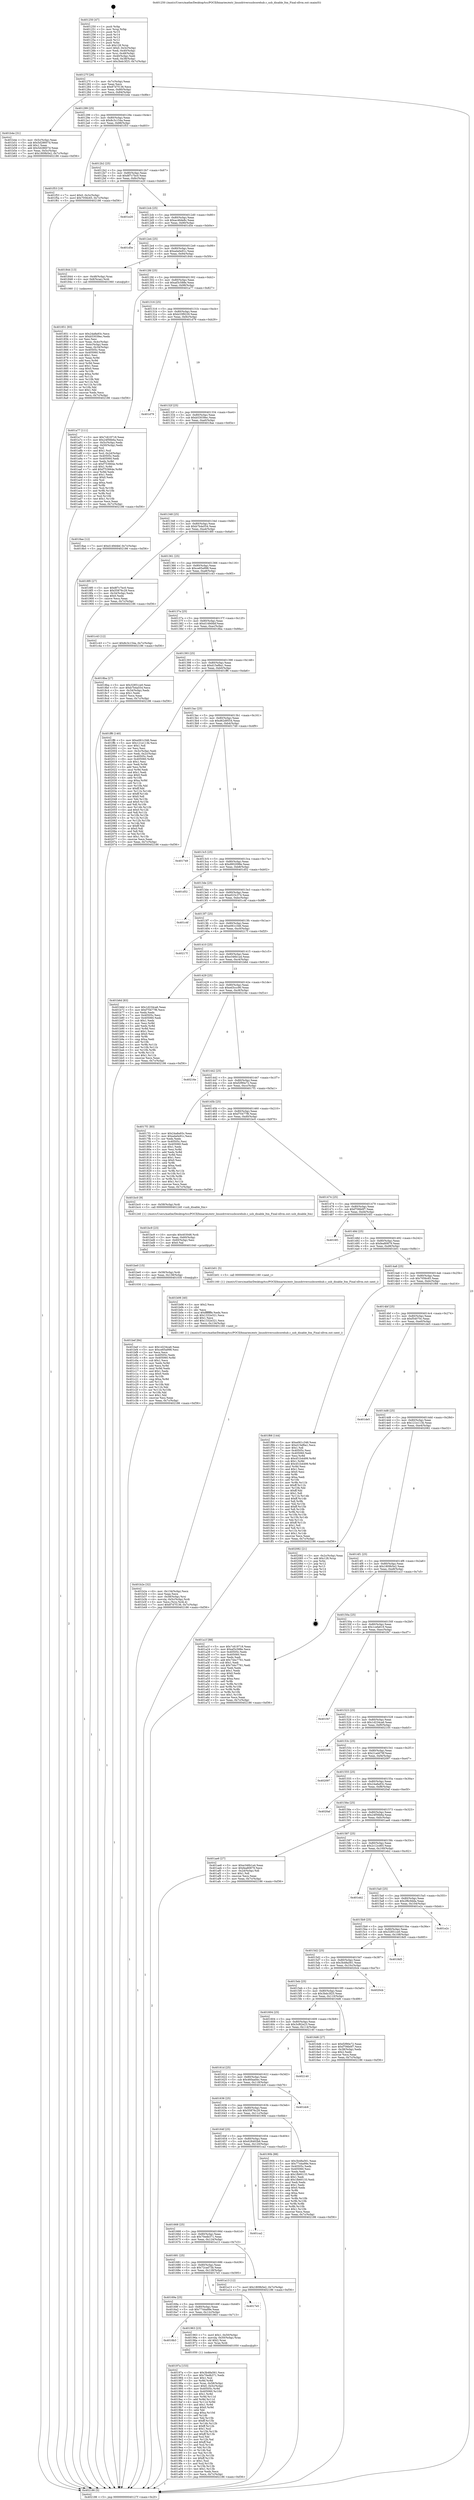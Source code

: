 digraph "0x401250" {
  label = "0x401250 (/mnt/c/Users/mathe/Desktop/tcc/POCII/binaries/extr_linuxdriversusbcorehub.c_usb_disable_ltm_Final-ollvm.out::main(0))"
  labelloc = "t"
  node[shape=record]

  Entry [label="",width=0.3,height=0.3,shape=circle,fillcolor=black,style=filled]
  "0x40127f" [label="{
     0x40127f [26]\l
     | [instrs]\l
     &nbsp;&nbsp;0x40127f \<+3\>: mov -0x7c(%rbp),%eax\l
     &nbsp;&nbsp;0x401282 \<+2\>: mov %eax,%ecx\l
     &nbsp;&nbsp;0x401284 \<+6\>: sub $0x87d7f136,%ecx\l
     &nbsp;&nbsp;0x40128a \<+3\>: mov %eax,-0x80(%rbp)\l
     &nbsp;&nbsp;0x40128d \<+6\>: mov %ecx,-0x84(%rbp)\l
     &nbsp;&nbsp;0x401293 \<+6\>: je 0000000000401b4e \<main+0x8fe\>\l
  }"]
  "0x401b4e" [label="{
     0x401b4e [31]\l
     | [instrs]\l
     &nbsp;&nbsp;0x401b4e \<+3\>: mov -0x5c(%rbp),%eax\l
     &nbsp;&nbsp;0x401b51 \<+5\>: sub $0x5d28607d,%eax\l
     &nbsp;&nbsp;0x401b56 \<+3\>: add $0x1,%eax\l
     &nbsp;&nbsp;0x401b59 \<+5\>: add $0x5d28607d,%eax\l
     &nbsp;&nbsp;0x401b5e \<+3\>: mov %eax,-0x5c(%rbp)\l
     &nbsp;&nbsp;0x401b61 \<+7\>: movl $0x1809b5e2,-0x7c(%rbp)\l
     &nbsp;&nbsp;0x401b68 \<+5\>: jmp 0000000000402186 \<main+0xf36\>\l
  }"]
  "0x401299" [label="{
     0x401299 [25]\l
     | [instrs]\l
     &nbsp;&nbsp;0x401299 \<+5\>: jmp 000000000040129e \<main+0x4e\>\l
     &nbsp;&nbsp;0x40129e \<+3\>: mov -0x80(%rbp),%eax\l
     &nbsp;&nbsp;0x4012a1 \<+5\>: sub $0x8c3c154a,%eax\l
     &nbsp;&nbsp;0x4012a6 \<+6\>: mov %eax,-0x88(%rbp)\l
     &nbsp;&nbsp;0x4012ac \<+6\>: je 0000000000401f53 \<main+0xd03\>\l
  }"]
  Exit [label="",width=0.3,height=0.3,shape=circle,fillcolor=black,style=filled,peripheries=2]
  "0x401f53" [label="{
     0x401f53 [19]\l
     | [instrs]\l
     &nbsp;&nbsp;0x401f53 \<+7\>: movl $0x0,-0x3c(%rbp)\l
     &nbsp;&nbsp;0x401f5a \<+7\>: movl $0x7056c65,-0x7c(%rbp)\l
     &nbsp;&nbsp;0x401f61 \<+5\>: jmp 0000000000402186 \<main+0xf36\>\l
  }"]
  "0x4012b2" [label="{
     0x4012b2 [25]\l
     | [instrs]\l
     &nbsp;&nbsp;0x4012b2 \<+5\>: jmp 00000000004012b7 \<main+0x67\>\l
     &nbsp;&nbsp;0x4012b7 \<+3\>: mov -0x80(%rbp),%eax\l
     &nbsp;&nbsp;0x4012ba \<+5\>: sub $0x8f7c7bc0,%eax\l
     &nbsp;&nbsp;0x4012bf \<+6\>: mov %eax,-0x8c(%rbp)\l
     &nbsp;&nbsp;0x4012c5 \<+6\>: je 0000000000401e20 \<main+0xbd0\>\l
  }"]
  "0x401bef" [label="{
     0x401bef [84]\l
     | [instrs]\l
     &nbsp;&nbsp;0x401bef \<+5\>: mov $0x1d234ca6,%eax\l
     &nbsp;&nbsp;0x401bf4 \<+5\>: mov $0xce65a998,%esi\l
     &nbsp;&nbsp;0x401bf9 \<+2\>: xor %ecx,%ecx\l
     &nbsp;&nbsp;0x401bfb \<+7\>: mov 0x40505c,%edx\l
     &nbsp;&nbsp;0x401c02 \<+8\>: mov 0x405060,%r8d\l
     &nbsp;&nbsp;0x401c0a \<+3\>: sub $0x1,%ecx\l
     &nbsp;&nbsp;0x401c0d \<+3\>: mov %edx,%r9d\l
     &nbsp;&nbsp;0x401c10 \<+3\>: add %ecx,%r9d\l
     &nbsp;&nbsp;0x401c13 \<+4\>: imul %r9d,%edx\l
     &nbsp;&nbsp;0x401c17 \<+3\>: and $0x1,%edx\l
     &nbsp;&nbsp;0x401c1a \<+3\>: cmp $0x0,%edx\l
     &nbsp;&nbsp;0x401c1d \<+4\>: sete %r10b\l
     &nbsp;&nbsp;0x401c21 \<+4\>: cmp $0xa,%r8d\l
     &nbsp;&nbsp;0x401c25 \<+4\>: setl %r11b\l
     &nbsp;&nbsp;0x401c29 \<+3\>: mov %r10b,%bl\l
     &nbsp;&nbsp;0x401c2c \<+3\>: and %r11b,%bl\l
     &nbsp;&nbsp;0x401c2f \<+3\>: xor %r11b,%r10b\l
     &nbsp;&nbsp;0x401c32 \<+3\>: or %r10b,%bl\l
     &nbsp;&nbsp;0x401c35 \<+3\>: test $0x1,%bl\l
     &nbsp;&nbsp;0x401c38 \<+3\>: cmovne %esi,%eax\l
     &nbsp;&nbsp;0x401c3b \<+3\>: mov %eax,-0x7c(%rbp)\l
     &nbsp;&nbsp;0x401c3e \<+5\>: jmp 0000000000402186 \<main+0xf36\>\l
  }"]
  "0x401e20" [label="{
     0x401e20\l
  }", style=dashed]
  "0x4012cb" [label="{
     0x4012cb [25]\l
     | [instrs]\l
     &nbsp;&nbsp;0x4012cb \<+5\>: jmp 00000000004012d0 \<main+0x80\>\l
     &nbsp;&nbsp;0x4012d0 \<+3\>: mov -0x80(%rbp),%eax\l
     &nbsp;&nbsp;0x4012d3 \<+5\>: sub $0xac46de8c,%eax\l
     &nbsp;&nbsp;0x4012d8 \<+6\>: mov %eax,-0x90(%rbp)\l
     &nbsp;&nbsp;0x4012de \<+6\>: je 0000000000401d5e \<main+0xb0e\>\l
  }"]
  "0x401be0" [label="{
     0x401be0 [15]\l
     | [instrs]\l
     &nbsp;&nbsp;0x401be0 \<+4\>: mov -0x58(%rbp),%rdi\l
     &nbsp;&nbsp;0x401be4 \<+6\>: mov %eax,-0x138(%rbp)\l
     &nbsp;&nbsp;0x401bea \<+5\>: call 0000000000401030 \<free@plt\>\l
     | [calls]\l
     &nbsp;&nbsp;0x401030 \{1\} (unknown)\l
  }"]
  "0x401d5e" [label="{
     0x401d5e\l
  }", style=dashed]
  "0x4012e4" [label="{
     0x4012e4 [25]\l
     | [instrs]\l
     &nbsp;&nbsp;0x4012e4 \<+5\>: jmp 00000000004012e9 \<main+0x99\>\l
     &nbsp;&nbsp;0x4012e9 \<+3\>: mov -0x80(%rbp),%eax\l
     &nbsp;&nbsp;0x4012ec \<+5\>: sub $0xada0e91c,%eax\l
     &nbsp;&nbsp;0x4012f1 \<+6\>: mov %eax,-0x94(%rbp)\l
     &nbsp;&nbsp;0x4012f7 \<+6\>: je 0000000000401844 \<main+0x5f4\>\l
  }"]
  "0x401bc9" [label="{
     0x401bc9 [23]\l
     | [instrs]\l
     &nbsp;&nbsp;0x401bc9 \<+10\>: movabs $0x4030d6,%rdi\l
     &nbsp;&nbsp;0x401bd3 \<+3\>: mov %eax,-0x60(%rbp)\l
     &nbsp;&nbsp;0x401bd6 \<+3\>: mov -0x60(%rbp),%esi\l
     &nbsp;&nbsp;0x401bd9 \<+2\>: mov $0x0,%al\l
     &nbsp;&nbsp;0x401bdb \<+5\>: call 0000000000401040 \<printf@plt\>\l
     | [calls]\l
     &nbsp;&nbsp;0x401040 \{1\} (unknown)\l
  }"]
  "0x401844" [label="{
     0x401844 [13]\l
     | [instrs]\l
     &nbsp;&nbsp;0x401844 \<+4\>: mov -0x48(%rbp),%rax\l
     &nbsp;&nbsp;0x401848 \<+4\>: mov 0x8(%rax),%rdi\l
     &nbsp;&nbsp;0x40184c \<+5\>: call 0000000000401060 \<atoi@plt\>\l
     | [calls]\l
     &nbsp;&nbsp;0x401060 \{1\} (unknown)\l
  }"]
  "0x4012fd" [label="{
     0x4012fd [25]\l
     | [instrs]\l
     &nbsp;&nbsp;0x4012fd \<+5\>: jmp 0000000000401302 \<main+0xb2\>\l
     &nbsp;&nbsp;0x401302 \<+3\>: mov -0x80(%rbp),%eax\l
     &nbsp;&nbsp;0x401305 \<+5\>: sub $0xaf3c588e,%eax\l
     &nbsp;&nbsp;0x40130a \<+6\>: mov %eax,-0x98(%rbp)\l
     &nbsp;&nbsp;0x401310 \<+6\>: je 0000000000401a77 \<main+0x827\>\l
  }"]
  "0x401b2e" [label="{
     0x401b2e [32]\l
     | [instrs]\l
     &nbsp;&nbsp;0x401b2e \<+6\>: mov -0x134(%rbp),%ecx\l
     &nbsp;&nbsp;0x401b34 \<+3\>: imul %eax,%ecx\l
     &nbsp;&nbsp;0x401b37 \<+4\>: mov -0x58(%rbp),%rsi\l
     &nbsp;&nbsp;0x401b3b \<+4\>: movslq -0x5c(%rbp),%rdi\l
     &nbsp;&nbsp;0x401b3f \<+3\>: mov %ecx,(%rsi,%rdi,4)\l
     &nbsp;&nbsp;0x401b42 \<+7\>: movl $0x87d7f136,-0x7c(%rbp)\l
     &nbsp;&nbsp;0x401b49 \<+5\>: jmp 0000000000402186 \<main+0xf36\>\l
  }"]
  "0x401a77" [label="{
     0x401a77 [111]\l
     | [instrs]\l
     &nbsp;&nbsp;0x401a77 \<+5\>: mov $0x7c619718,%eax\l
     &nbsp;&nbsp;0x401a7c \<+5\>: mov $0x24f56b6a,%ecx\l
     &nbsp;&nbsp;0x401a81 \<+3\>: mov -0x5c(%rbp),%edx\l
     &nbsp;&nbsp;0x401a84 \<+3\>: cmp -0x50(%rbp),%edx\l
     &nbsp;&nbsp;0x401a87 \<+4\>: setl %sil\l
     &nbsp;&nbsp;0x401a8b \<+4\>: and $0x1,%sil\l
     &nbsp;&nbsp;0x401a8f \<+4\>: mov %sil,-0x2d(%rbp)\l
     &nbsp;&nbsp;0x401a93 \<+7\>: mov 0x40505c,%edx\l
     &nbsp;&nbsp;0x401a9a \<+7\>: mov 0x405060,%edi\l
     &nbsp;&nbsp;0x401aa1 \<+3\>: mov %edx,%r8d\l
     &nbsp;&nbsp;0x401aa4 \<+7\>: sub $0xf753664e,%r8d\l
     &nbsp;&nbsp;0x401aab \<+4\>: sub $0x1,%r8d\l
     &nbsp;&nbsp;0x401aaf \<+7\>: add $0xf753664e,%r8d\l
     &nbsp;&nbsp;0x401ab6 \<+4\>: imul %r8d,%edx\l
     &nbsp;&nbsp;0x401aba \<+3\>: and $0x1,%edx\l
     &nbsp;&nbsp;0x401abd \<+3\>: cmp $0x0,%edx\l
     &nbsp;&nbsp;0x401ac0 \<+4\>: sete %sil\l
     &nbsp;&nbsp;0x401ac4 \<+3\>: cmp $0xa,%edi\l
     &nbsp;&nbsp;0x401ac7 \<+4\>: setl %r9b\l
     &nbsp;&nbsp;0x401acb \<+3\>: mov %sil,%r10b\l
     &nbsp;&nbsp;0x401ace \<+3\>: and %r9b,%r10b\l
     &nbsp;&nbsp;0x401ad1 \<+3\>: xor %r9b,%sil\l
     &nbsp;&nbsp;0x401ad4 \<+3\>: or %sil,%r10b\l
     &nbsp;&nbsp;0x401ad7 \<+4\>: test $0x1,%r10b\l
     &nbsp;&nbsp;0x401adb \<+3\>: cmovne %ecx,%eax\l
     &nbsp;&nbsp;0x401ade \<+3\>: mov %eax,-0x7c(%rbp)\l
     &nbsp;&nbsp;0x401ae1 \<+5\>: jmp 0000000000402186 \<main+0xf36\>\l
  }"]
  "0x401316" [label="{
     0x401316 [25]\l
     | [instrs]\l
     &nbsp;&nbsp;0x401316 \<+5\>: jmp 000000000040131b \<main+0xcb\>\l
     &nbsp;&nbsp;0x40131b \<+3\>: mov -0x80(%rbp),%eax\l
     &nbsp;&nbsp;0x40131e \<+5\>: sub $0xb33f9229,%eax\l
     &nbsp;&nbsp;0x401323 \<+6\>: mov %eax,-0x9c(%rbp)\l
     &nbsp;&nbsp;0x401329 \<+6\>: je 0000000000401d79 \<main+0xb29\>\l
  }"]
  "0x401b06" [label="{
     0x401b06 [40]\l
     | [instrs]\l
     &nbsp;&nbsp;0x401b06 \<+5\>: mov $0x2,%ecx\l
     &nbsp;&nbsp;0x401b0b \<+1\>: cltd\l
     &nbsp;&nbsp;0x401b0c \<+2\>: idiv %ecx\l
     &nbsp;&nbsp;0x401b0e \<+6\>: imul $0xfffffffe,%edx,%ecx\l
     &nbsp;&nbsp;0x401b14 \<+6\>: sub $0x1332e321,%ecx\l
     &nbsp;&nbsp;0x401b1a \<+3\>: add $0x1,%ecx\l
     &nbsp;&nbsp;0x401b1d \<+6\>: add $0x1332e321,%ecx\l
     &nbsp;&nbsp;0x401b23 \<+6\>: mov %ecx,-0x134(%rbp)\l
     &nbsp;&nbsp;0x401b29 \<+5\>: call 0000000000401160 \<next_i\>\l
     | [calls]\l
     &nbsp;&nbsp;0x401160 \{1\} (/mnt/c/Users/mathe/Desktop/tcc/POCII/binaries/extr_linuxdriversusbcorehub.c_usb_disable_ltm_Final-ollvm.out::next_i)\l
  }"]
  "0x401d79" [label="{
     0x401d79\l
  }", style=dashed]
  "0x40132f" [label="{
     0x40132f [25]\l
     | [instrs]\l
     &nbsp;&nbsp;0x40132f \<+5\>: jmp 0000000000401334 \<main+0xe4\>\l
     &nbsp;&nbsp;0x401334 \<+3\>: mov -0x80(%rbp),%eax\l
     &nbsp;&nbsp;0x401337 \<+5\>: sub $0xb53039ec,%eax\l
     &nbsp;&nbsp;0x40133c \<+6\>: mov %eax,-0xa0(%rbp)\l
     &nbsp;&nbsp;0x401342 \<+6\>: je 00000000004018ae \<main+0x65e\>\l
  }"]
  "0x40197a" [label="{
     0x40197a [153]\l
     | [instrs]\l
     &nbsp;&nbsp;0x40197a \<+5\>: mov $0x3b48a561,%ecx\l
     &nbsp;&nbsp;0x40197f \<+5\>: mov $0x70edb371,%edx\l
     &nbsp;&nbsp;0x401984 \<+3\>: mov $0x1,%sil\l
     &nbsp;&nbsp;0x401987 \<+3\>: xor %r8d,%r8d\l
     &nbsp;&nbsp;0x40198a \<+4\>: mov %rax,-0x58(%rbp)\l
     &nbsp;&nbsp;0x40198e \<+7\>: movl $0x0,-0x5c(%rbp)\l
     &nbsp;&nbsp;0x401995 \<+8\>: mov 0x40505c,%r9d\l
     &nbsp;&nbsp;0x40199d \<+8\>: mov 0x405060,%r10d\l
     &nbsp;&nbsp;0x4019a5 \<+4\>: sub $0x1,%r8d\l
     &nbsp;&nbsp;0x4019a9 \<+3\>: mov %r9d,%r11d\l
     &nbsp;&nbsp;0x4019ac \<+3\>: add %r8d,%r11d\l
     &nbsp;&nbsp;0x4019af \<+4\>: imul %r11d,%r9d\l
     &nbsp;&nbsp;0x4019b3 \<+4\>: and $0x1,%r9d\l
     &nbsp;&nbsp;0x4019b7 \<+4\>: cmp $0x0,%r9d\l
     &nbsp;&nbsp;0x4019bb \<+3\>: sete %bl\l
     &nbsp;&nbsp;0x4019be \<+4\>: cmp $0xa,%r10d\l
     &nbsp;&nbsp;0x4019c2 \<+4\>: setl %r14b\l
     &nbsp;&nbsp;0x4019c6 \<+3\>: mov %bl,%r15b\l
     &nbsp;&nbsp;0x4019c9 \<+4\>: xor $0xff,%r15b\l
     &nbsp;&nbsp;0x4019cd \<+3\>: mov %r14b,%r12b\l
     &nbsp;&nbsp;0x4019d0 \<+4\>: xor $0xff,%r12b\l
     &nbsp;&nbsp;0x4019d4 \<+4\>: xor $0x1,%sil\l
     &nbsp;&nbsp;0x4019d8 \<+3\>: mov %r15b,%r13b\l
     &nbsp;&nbsp;0x4019db \<+4\>: and $0xff,%r13b\l
     &nbsp;&nbsp;0x4019df \<+3\>: and %sil,%bl\l
     &nbsp;&nbsp;0x4019e2 \<+3\>: mov %r12b,%al\l
     &nbsp;&nbsp;0x4019e5 \<+2\>: and $0xff,%al\l
     &nbsp;&nbsp;0x4019e7 \<+3\>: and %sil,%r14b\l
     &nbsp;&nbsp;0x4019ea \<+3\>: or %bl,%r13b\l
     &nbsp;&nbsp;0x4019ed \<+3\>: or %r14b,%al\l
     &nbsp;&nbsp;0x4019f0 \<+3\>: xor %al,%r13b\l
     &nbsp;&nbsp;0x4019f3 \<+3\>: or %r12b,%r15b\l
     &nbsp;&nbsp;0x4019f6 \<+4\>: xor $0xff,%r15b\l
     &nbsp;&nbsp;0x4019fa \<+4\>: or $0x1,%sil\l
     &nbsp;&nbsp;0x4019fe \<+3\>: and %sil,%r15b\l
     &nbsp;&nbsp;0x401a01 \<+3\>: or %r15b,%r13b\l
     &nbsp;&nbsp;0x401a04 \<+4\>: test $0x1,%r13b\l
     &nbsp;&nbsp;0x401a08 \<+3\>: cmovne %edx,%ecx\l
     &nbsp;&nbsp;0x401a0b \<+3\>: mov %ecx,-0x7c(%rbp)\l
     &nbsp;&nbsp;0x401a0e \<+5\>: jmp 0000000000402186 \<main+0xf36\>\l
  }"]
  "0x4018ae" [label="{
     0x4018ae [12]\l
     | [instrs]\l
     &nbsp;&nbsp;0x4018ae \<+7\>: movl $0xd149d4bf,-0x7c(%rbp)\l
     &nbsp;&nbsp;0x4018b5 \<+5\>: jmp 0000000000402186 \<main+0xf36\>\l
  }"]
  "0x401348" [label="{
     0x401348 [25]\l
     | [instrs]\l
     &nbsp;&nbsp;0x401348 \<+5\>: jmp 000000000040134d \<main+0xfd\>\l
     &nbsp;&nbsp;0x40134d \<+3\>: mov -0x80(%rbp),%eax\l
     &nbsp;&nbsp;0x401350 \<+5\>: sub $0xb7b4a554,%eax\l
     &nbsp;&nbsp;0x401355 \<+6\>: mov %eax,-0xa4(%rbp)\l
     &nbsp;&nbsp;0x40135b \<+6\>: je 00000000004018f0 \<main+0x6a0\>\l
  }"]
  "0x4016b3" [label="{
     0x4016b3\l
  }", style=dashed]
  "0x4018f0" [label="{
     0x4018f0 [27]\l
     | [instrs]\l
     &nbsp;&nbsp;0x4018f0 \<+5\>: mov $0x8f7c7bc0,%eax\l
     &nbsp;&nbsp;0x4018f5 \<+5\>: mov $0x55876c29,%ecx\l
     &nbsp;&nbsp;0x4018fa \<+3\>: mov -0x34(%rbp),%edx\l
     &nbsp;&nbsp;0x4018fd \<+3\>: cmp $0x0,%edx\l
     &nbsp;&nbsp;0x401900 \<+3\>: cmove %ecx,%eax\l
     &nbsp;&nbsp;0x401903 \<+3\>: mov %eax,-0x7c(%rbp)\l
     &nbsp;&nbsp;0x401906 \<+5\>: jmp 0000000000402186 \<main+0xf36\>\l
  }"]
  "0x401361" [label="{
     0x401361 [25]\l
     | [instrs]\l
     &nbsp;&nbsp;0x401361 \<+5\>: jmp 0000000000401366 \<main+0x116\>\l
     &nbsp;&nbsp;0x401366 \<+3\>: mov -0x80(%rbp),%eax\l
     &nbsp;&nbsp;0x401369 \<+5\>: sub $0xce65a998,%eax\l
     &nbsp;&nbsp;0x40136e \<+6\>: mov %eax,-0xa8(%rbp)\l
     &nbsp;&nbsp;0x401374 \<+6\>: je 0000000000401c43 \<main+0x9f3\>\l
  }"]
  "0x401963" [label="{
     0x401963 [23]\l
     | [instrs]\l
     &nbsp;&nbsp;0x401963 \<+7\>: movl $0x1,-0x50(%rbp)\l
     &nbsp;&nbsp;0x40196a \<+4\>: movslq -0x50(%rbp),%rax\l
     &nbsp;&nbsp;0x40196e \<+4\>: shl $0x2,%rax\l
     &nbsp;&nbsp;0x401972 \<+3\>: mov %rax,%rdi\l
     &nbsp;&nbsp;0x401975 \<+5\>: call 0000000000401050 \<malloc@plt\>\l
     | [calls]\l
     &nbsp;&nbsp;0x401050 \{1\} (unknown)\l
  }"]
  "0x401c43" [label="{
     0x401c43 [12]\l
     | [instrs]\l
     &nbsp;&nbsp;0x401c43 \<+7\>: movl $0x8c3c154a,-0x7c(%rbp)\l
     &nbsp;&nbsp;0x401c4a \<+5\>: jmp 0000000000402186 \<main+0xf36\>\l
  }"]
  "0x40137a" [label="{
     0x40137a [25]\l
     | [instrs]\l
     &nbsp;&nbsp;0x40137a \<+5\>: jmp 000000000040137f \<main+0x12f\>\l
     &nbsp;&nbsp;0x40137f \<+3\>: mov -0x80(%rbp),%eax\l
     &nbsp;&nbsp;0x401382 \<+5\>: sub $0xd149d4bf,%eax\l
     &nbsp;&nbsp;0x401387 \<+6\>: mov %eax,-0xac(%rbp)\l
     &nbsp;&nbsp;0x40138d \<+6\>: je 00000000004018ba \<main+0x66a\>\l
  }"]
  "0x40169a" [label="{
     0x40169a [25]\l
     | [instrs]\l
     &nbsp;&nbsp;0x40169a \<+5\>: jmp 000000000040169f \<main+0x44f\>\l
     &nbsp;&nbsp;0x40169f \<+3\>: mov -0x80(%rbp),%eax\l
     &nbsp;&nbsp;0x4016a2 \<+5\>: sub $0x7744a99e,%eax\l
     &nbsp;&nbsp;0x4016a7 \<+6\>: mov %eax,-0x12c(%rbp)\l
     &nbsp;&nbsp;0x4016ad \<+6\>: je 0000000000401963 \<main+0x713\>\l
  }"]
  "0x4018ba" [label="{
     0x4018ba [27]\l
     | [instrs]\l
     &nbsp;&nbsp;0x4018ba \<+5\>: mov $0x32851ce0,%eax\l
     &nbsp;&nbsp;0x4018bf \<+5\>: mov $0xb7b4a554,%ecx\l
     &nbsp;&nbsp;0x4018c4 \<+3\>: mov -0x34(%rbp),%edx\l
     &nbsp;&nbsp;0x4018c7 \<+3\>: cmp $0x1,%edx\l
     &nbsp;&nbsp;0x4018ca \<+3\>: cmovl %ecx,%eax\l
     &nbsp;&nbsp;0x4018cd \<+3\>: mov %eax,-0x7c(%rbp)\l
     &nbsp;&nbsp;0x4018d0 \<+5\>: jmp 0000000000402186 \<main+0xf36\>\l
  }"]
  "0x401393" [label="{
     0x401393 [25]\l
     | [instrs]\l
     &nbsp;&nbsp;0x401393 \<+5\>: jmp 0000000000401398 \<main+0x148\>\l
     &nbsp;&nbsp;0x401398 \<+3\>: mov -0x80(%rbp),%eax\l
     &nbsp;&nbsp;0x40139b \<+5\>: sub $0xd15ef6a1,%eax\l
     &nbsp;&nbsp;0x4013a0 \<+6\>: mov %eax,-0xb0(%rbp)\l
     &nbsp;&nbsp;0x4013a6 \<+6\>: je 0000000000401ff6 \<main+0xda6\>\l
  }"]
  "0x4017e5" [label="{
     0x4017e5\l
  }", style=dashed]
  "0x401ff6" [label="{
     0x401ff6 [140]\l
     | [instrs]\l
     &nbsp;&nbsp;0x401ff6 \<+5\>: mov $0xe061c346,%eax\l
     &nbsp;&nbsp;0x401ffb \<+5\>: mov $0x121e113b,%ecx\l
     &nbsp;&nbsp;0x402000 \<+2\>: mov $0x1,%dl\l
     &nbsp;&nbsp;0x402002 \<+2\>: xor %esi,%esi\l
     &nbsp;&nbsp;0x402004 \<+3\>: mov -0x3c(%rbp),%edi\l
     &nbsp;&nbsp;0x402007 \<+3\>: mov %edi,-0x2c(%rbp)\l
     &nbsp;&nbsp;0x40200a \<+7\>: mov 0x40505c,%edi\l
     &nbsp;&nbsp;0x402011 \<+8\>: mov 0x405060,%r8d\l
     &nbsp;&nbsp;0x402019 \<+3\>: sub $0x1,%esi\l
     &nbsp;&nbsp;0x40201c \<+3\>: mov %edi,%r9d\l
     &nbsp;&nbsp;0x40201f \<+3\>: add %esi,%r9d\l
     &nbsp;&nbsp;0x402022 \<+4\>: imul %r9d,%edi\l
     &nbsp;&nbsp;0x402026 \<+3\>: and $0x1,%edi\l
     &nbsp;&nbsp;0x402029 \<+3\>: cmp $0x0,%edi\l
     &nbsp;&nbsp;0x40202c \<+4\>: sete %r10b\l
     &nbsp;&nbsp;0x402030 \<+4\>: cmp $0xa,%r8d\l
     &nbsp;&nbsp;0x402034 \<+4\>: setl %r11b\l
     &nbsp;&nbsp;0x402038 \<+3\>: mov %r10b,%bl\l
     &nbsp;&nbsp;0x40203b \<+3\>: xor $0xff,%bl\l
     &nbsp;&nbsp;0x40203e \<+3\>: mov %r11b,%r14b\l
     &nbsp;&nbsp;0x402041 \<+4\>: xor $0xff,%r14b\l
     &nbsp;&nbsp;0x402045 \<+3\>: xor $0x0,%dl\l
     &nbsp;&nbsp;0x402048 \<+3\>: mov %bl,%r15b\l
     &nbsp;&nbsp;0x40204b \<+4\>: and $0x0,%r15b\l
     &nbsp;&nbsp;0x40204f \<+3\>: and %dl,%r10b\l
     &nbsp;&nbsp;0x402052 \<+3\>: mov %r14b,%r12b\l
     &nbsp;&nbsp;0x402055 \<+4\>: and $0x0,%r12b\l
     &nbsp;&nbsp;0x402059 \<+3\>: and %dl,%r11b\l
     &nbsp;&nbsp;0x40205c \<+3\>: or %r10b,%r15b\l
     &nbsp;&nbsp;0x40205f \<+3\>: or %r11b,%r12b\l
     &nbsp;&nbsp;0x402062 \<+3\>: xor %r12b,%r15b\l
     &nbsp;&nbsp;0x402065 \<+3\>: or %r14b,%bl\l
     &nbsp;&nbsp;0x402068 \<+3\>: xor $0xff,%bl\l
     &nbsp;&nbsp;0x40206b \<+3\>: or $0x0,%dl\l
     &nbsp;&nbsp;0x40206e \<+2\>: and %dl,%bl\l
     &nbsp;&nbsp;0x402070 \<+3\>: or %bl,%r15b\l
     &nbsp;&nbsp;0x402073 \<+4\>: test $0x1,%r15b\l
     &nbsp;&nbsp;0x402077 \<+3\>: cmovne %ecx,%eax\l
     &nbsp;&nbsp;0x40207a \<+3\>: mov %eax,-0x7c(%rbp)\l
     &nbsp;&nbsp;0x40207d \<+5\>: jmp 0000000000402186 \<main+0xf36\>\l
  }"]
  "0x4013ac" [label="{
     0x4013ac [25]\l
     | [instrs]\l
     &nbsp;&nbsp;0x4013ac \<+5\>: jmp 00000000004013b1 \<main+0x161\>\l
     &nbsp;&nbsp;0x4013b1 \<+3\>: mov -0x80(%rbp),%eax\l
     &nbsp;&nbsp;0x4013b4 \<+5\>: sub $0xd62d9554,%eax\l
     &nbsp;&nbsp;0x4013b9 \<+6\>: mov %eax,-0xb4(%rbp)\l
     &nbsp;&nbsp;0x4013bf \<+6\>: je 0000000000401749 \<main+0x4f9\>\l
  }"]
  "0x401681" [label="{
     0x401681 [25]\l
     | [instrs]\l
     &nbsp;&nbsp;0x401681 \<+5\>: jmp 0000000000401686 \<main+0x436\>\l
     &nbsp;&nbsp;0x401686 \<+3\>: mov -0x80(%rbp),%eax\l
     &nbsp;&nbsp;0x401689 \<+5\>: sub $0x72cad73b,%eax\l
     &nbsp;&nbsp;0x40168e \<+6\>: mov %eax,-0x128(%rbp)\l
     &nbsp;&nbsp;0x401694 \<+6\>: je 00000000004017e5 \<main+0x595\>\l
  }"]
  "0x401749" [label="{
     0x401749\l
  }", style=dashed]
  "0x4013c5" [label="{
     0x4013c5 [25]\l
     | [instrs]\l
     &nbsp;&nbsp;0x4013c5 \<+5\>: jmp 00000000004013ca \<main+0x17a\>\l
     &nbsp;&nbsp;0x4013ca \<+3\>: mov -0x80(%rbp),%eax\l
     &nbsp;&nbsp;0x4013cd \<+5\>: sub $0xd902098e,%eax\l
     &nbsp;&nbsp;0x4013d2 \<+6\>: mov %eax,-0xb8(%rbp)\l
     &nbsp;&nbsp;0x4013d8 \<+6\>: je 0000000000401d52 \<main+0xb02\>\l
  }"]
  "0x401a13" [label="{
     0x401a13 [12]\l
     | [instrs]\l
     &nbsp;&nbsp;0x401a13 \<+7\>: movl $0x1809b5e2,-0x7c(%rbp)\l
     &nbsp;&nbsp;0x401a1a \<+5\>: jmp 0000000000402186 \<main+0xf36\>\l
  }"]
  "0x401d52" [label="{
     0x401d52\l
  }", style=dashed]
  "0x4013de" [label="{
     0x4013de [25]\l
     | [instrs]\l
     &nbsp;&nbsp;0x4013de \<+5\>: jmp 00000000004013e3 \<main+0x193\>\l
     &nbsp;&nbsp;0x4013e3 \<+3\>: mov -0x80(%rbp),%eax\l
     &nbsp;&nbsp;0x4013e6 \<+5\>: sub $0xe023c374,%eax\l
     &nbsp;&nbsp;0x4013eb \<+6\>: mov %eax,-0xbc(%rbp)\l
     &nbsp;&nbsp;0x4013f1 \<+6\>: je 0000000000401c4f \<main+0x9ff\>\l
  }"]
  "0x401668" [label="{
     0x401668 [25]\l
     | [instrs]\l
     &nbsp;&nbsp;0x401668 \<+5\>: jmp 000000000040166d \<main+0x41d\>\l
     &nbsp;&nbsp;0x40166d \<+3\>: mov -0x80(%rbp),%eax\l
     &nbsp;&nbsp;0x401670 \<+5\>: sub $0x70edb371,%eax\l
     &nbsp;&nbsp;0x401675 \<+6\>: mov %eax,-0x124(%rbp)\l
     &nbsp;&nbsp;0x40167b \<+6\>: je 0000000000401a13 \<main+0x7c3\>\l
  }"]
  "0x401c4f" [label="{
     0x401c4f\l
  }", style=dashed]
  "0x4013f7" [label="{
     0x4013f7 [25]\l
     | [instrs]\l
     &nbsp;&nbsp;0x4013f7 \<+5\>: jmp 00000000004013fc \<main+0x1ac\>\l
     &nbsp;&nbsp;0x4013fc \<+3\>: mov -0x80(%rbp),%eax\l
     &nbsp;&nbsp;0x4013ff \<+5\>: sub $0xe061c346,%eax\l
     &nbsp;&nbsp;0x401404 \<+6\>: mov %eax,-0xc0(%rbp)\l
     &nbsp;&nbsp;0x40140a \<+6\>: je 000000000040217f \<main+0xf2f\>\l
  }"]
  "0x401ca2" [label="{
     0x401ca2\l
  }", style=dashed]
  "0x40217f" [label="{
     0x40217f\l
  }", style=dashed]
  "0x401410" [label="{
     0x401410 [25]\l
     | [instrs]\l
     &nbsp;&nbsp;0x401410 \<+5\>: jmp 0000000000401415 \<main+0x1c5\>\l
     &nbsp;&nbsp;0x401415 \<+3\>: mov -0x80(%rbp),%eax\l
     &nbsp;&nbsp;0x401418 \<+5\>: sub $0xe346b1a4,%eax\l
     &nbsp;&nbsp;0x40141d \<+6\>: mov %eax,-0xc4(%rbp)\l
     &nbsp;&nbsp;0x401423 \<+6\>: je 0000000000401b6d \<main+0x91d\>\l
  }"]
  "0x40164f" [label="{
     0x40164f [25]\l
     | [instrs]\l
     &nbsp;&nbsp;0x40164f \<+5\>: jmp 0000000000401654 \<main+0x404\>\l
     &nbsp;&nbsp;0x401654 \<+3\>: mov -0x80(%rbp),%eax\l
     &nbsp;&nbsp;0x401657 \<+5\>: sub $0x628493b6,%eax\l
     &nbsp;&nbsp;0x40165c \<+6\>: mov %eax,-0x120(%rbp)\l
     &nbsp;&nbsp;0x401662 \<+6\>: je 0000000000401ca2 \<main+0xa52\>\l
  }"]
  "0x401b6d" [label="{
     0x401b6d [83]\l
     | [instrs]\l
     &nbsp;&nbsp;0x401b6d \<+5\>: mov $0x1d234ca6,%eax\l
     &nbsp;&nbsp;0x401b72 \<+5\>: mov $0xf70477f6,%ecx\l
     &nbsp;&nbsp;0x401b77 \<+2\>: xor %edx,%edx\l
     &nbsp;&nbsp;0x401b79 \<+7\>: mov 0x40505c,%esi\l
     &nbsp;&nbsp;0x401b80 \<+7\>: mov 0x405060,%edi\l
     &nbsp;&nbsp;0x401b87 \<+3\>: sub $0x1,%edx\l
     &nbsp;&nbsp;0x401b8a \<+3\>: mov %esi,%r8d\l
     &nbsp;&nbsp;0x401b8d \<+3\>: add %edx,%r8d\l
     &nbsp;&nbsp;0x401b90 \<+4\>: imul %r8d,%esi\l
     &nbsp;&nbsp;0x401b94 \<+3\>: and $0x1,%esi\l
     &nbsp;&nbsp;0x401b97 \<+3\>: cmp $0x0,%esi\l
     &nbsp;&nbsp;0x401b9a \<+4\>: sete %r9b\l
     &nbsp;&nbsp;0x401b9e \<+3\>: cmp $0xa,%edi\l
     &nbsp;&nbsp;0x401ba1 \<+4\>: setl %r10b\l
     &nbsp;&nbsp;0x401ba5 \<+3\>: mov %r9b,%r11b\l
     &nbsp;&nbsp;0x401ba8 \<+3\>: and %r10b,%r11b\l
     &nbsp;&nbsp;0x401bab \<+3\>: xor %r10b,%r9b\l
     &nbsp;&nbsp;0x401bae \<+3\>: or %r9b,%r11b\l
     &nbsp;&nbsp;0x401bb1 \<+4\>: test $0x1,%r11b\l
     &nbsp;&nbsp;0x401bb5 \<+3\>: cmovne %ecx,%eax\l
     &nbsp;&nbsp;0x401bb8 \<+3\>: mov %eax,-0x7c(%rbp)\l
     &nbsp;&nbsp;0x401bbb \<+5\>: jmp 0000000000402186 \<main+0xf36\>\l
  }"]
  "0x401429" [label="{
     0x401429 [25]\l
     | [instrs]\l
     &nbsp;&nbsp;0x401429 \<+5\>: jmp 000000000040142e \<main+0x1de\>\l
     &nbsp;&nbsp;0x40142e \<+3\>: mov -0x80(%rbp),%eax\l
     &nbsp;&nbsp;0x401431 \<+5\>: sub $0xed3ccc90,%eax\l
     &nbsp;&nbsp;0x401436 \<+6\>: mov %eax,-0xc8(%rbp)\l
     &nbsp;&nbsp;0x40143c \<+6\>: je 000000000040216e \<main+0xf1e\>\l
  }"]
  "0x40190b" [label="{
     0x40190b [88]\l
     | [instrs]\l
     &nbsp;&nbsp;0x40190b \<+5\>: mov $0x3b48a561,%eax\l
     &nbsp;&nbsp;0x401910 \<+5\>: mov $0x7744a99e,%ecx\l
     &nbsp;&nbsp;0x401915 \<+7\>: mov 0x40505c,%edx\l
     &nbsp;&nbsp;0x40191c \<+7\>: mov 0x405060,%esi\l
     &nbsp;&nbsp;0x401923 \<+2\>: mov %edx,%edi\l
     &nbsp;&nbsp;0x401925 \<+6\>: sub $0x1fb60133,%edi\l
     &nbsp;&nbsp;0x40192b \<+3\>: sub $0x1,%edi\l
     &nbsp;&nbsp;0x40192e \<+6\>: add $0x1fb60133,%edi\l
     &nbsp;&nbsp;0x401934 \<+3\>: imul %edi,%edx\l
     &nbsp;&nbsp;0x401937 \<+3\>: and $0x1,%edx\l
     &nbsp;&nbsp;0x40193a \<+3\>: cmp $0x0,%edx\l
     &nbsp;&nbsp;0x40193d \<+4\>: sete %r8b\l
     &nbsp;&nbsp;0x401941 \<+3\>: cmp $0xa,%esi\l
     &nbsp;&nbsp;0x401944 \<+4\>: setl %r9b\l
     &nbsp;&nbsp;0x401948 \<+3\>: mov %r8b,%r10b\l
     &nbsp;&nbsp;0x40194b \<+3\>: and %r9b,%r10b\l
     &nbsp;&nbsp;0x40194e \<+3\>: xor %r9b,%r8b\l
     &nbsp;&nbsp;0x401951 \<+3\>: or %r8b,%r10b\l
     &nbsp;&nbsp;0x401954 \<+4\>: test $0x1,%r10b\l
     &nbsp;&nbsp;0x401958 \<+3\>: cmovne %ecx,%eax\l
     &nbsp;&nbsp;0x40195b \<+3\>: mov %eax,-0x7c(%rbp)\l
     &nbsp;&nbsp;0x40195e \<+5\>: jmp 0000000000402186 \<main+0xf36\>\l
  }"]
  "0x40216e" [label="{
     0x40216e\l
  }", style=dashed]
  "0x401442" [label="{
     0x401442 [25]\l
     | [instrs]\l
     &nbsp;&nbsp;0x401442 \<+5\>: jmp 0000000000401447 \<main+0x1f7\>\l
     &nbsp;&nbsp;0x401447 \<+3\>: mov -0x80(%rbp),%eax\l
     &nbsp;&nbsp;0x40144a \<+5\>: sub $0xf2f90e72,%eax\l
     &nbsp;&nbsp;0x40144f \<+6\>: mov %eax,-0xcc(%rbp)\l
     &nbsp;&nbsp;0x401455 \<+6\>: je 00000000004017f1 \<main+0x5a1\>\l
  }"]
  "0x401636" [label="{
     0x401636 [25]\l
     | [instrs]\l
     &nbsp;&nbsp;0x401636 \<+5\>: jmp 000000000040163b \<main+0x3eb\>\l
     &nbsp;&nbsp;0x40163b \<+3\>: mov -0x80(%rbp),%eax\l
     &nbsp;&nbsp;0x40163e \<+5\>: sub $0x55876c29,%eax\l
     &nbsp;&nbsp;0x401643 \<+6\>: mov %eax,-0x11c(%rbp)\l
     &nbsp;&nbsp;0x401649 \<+6\>: je 000000000040190b \<main+0x6bb\>\l
  }"]
  "0x4017f1" [label="{
     0x4017f1 [83]\l
     | [instrs]\l
     &nbsp;&nbsp;0x4017f1 \<+5\>: mov $0x24a8a93c,%eax\l
     &nbsp;&nbsp;0x4017f6 \<+5\>: mov $0xada0e91c,%ecx\l
     &nbsp;&nbsp;0x4017fb \<+2\>: xor %edx,%edx\l
     &nbsp;&nbsp;0x4017fd \<+7\>: mov 0x40505c,%esi\l
     &nbsp;&nbsp;0x401804 \<+7\>: mov 0x405060,%edi\l
     &nbsp;&nbsp;0x40180b \<+3\>: sub $0x1,%edx\l
     &nbsp;&nbsp;0x40180e \<+3\>: mov %esi,%r8d\l
     &nbsp;&nbsp;0x401811 \<+3\>: add %edx,%r8d\l
     &nbsp;&nbsp;0x401814 \<+4\>: imul %r8d,%esi\l
     &nbsp;&nbsp;0x401818 \<+3\>: and $0x1,%esi\l
     &nbsp;&nbsp;0x40181b \<+3\>: cmp $0x0,%esi\l
     &nbsp;&nbsp;0x40181e \<+4\>: sete %r9b\l
     &nbsp;&nbsp;0x401822 \<+3\>: cmp $0xa,%edi\l
     &nbsp;&nbsp;0x401825 \<+4\>: setl %r10b\l
     &nbsp;&nbsp;0x401829 \<+3\>: mov %r9b,%r11b\l
     &nbsp;&nbsp;0x40182c \<+3\>: and %r10b,%r11b\l
     &nbsp;&nbsp;0x40182f \<+3\>: xor %r10b,%r9b\l
     &nbsp;&nbsp;0x401832 \<+3\>: or %r9b,%r11b\l
     &nbsp;&nbsp;0x401835 \<+4\>: test $0x1,%r11b\l
     &nbsp;&nbsp;0x401839 \<+3\>: cmovne %ecx,%eax\l
     &nbsp;&nbsp;0x40183c \<+3\>: mov %eax,-0x7c(%rbp)\l
     &nbsp;&nbsp;0x40183f \<+5\>: jmp 0000000000402186 \<main+0xf36\>\l
  }"]
  "0x40145b" [label="{
     0x40145b [25]\l
     | [instrs]\l
     &nbsp;&nbsp;0x40145b \<+5\>: jmp 0000000000401460 \<main+0x210\>\l
     &nbsp;&nbsp;0x401460 \<+3\>: mov -0x80(%rbp),%eax\l
     &nbsp;&nbsp;0x401463 \<+5\>: sub $0xf70477f6,%eax\l
     &nbsp;&nbsp;0x401468 \<+6\>: mov %eax,-0xd0(%rbp)\l
     &nbsp;&nbsp;0x40146e \<+6\>: je 0000000000401bc0 \<main+0x970\>\l
  }"]
  "0x401dc6" [label="{
     0x401dc6\l
  }", style=dashed]
  "0x401bc0" [label="{
     0x401bc0 [9]\l
     | [instrs]\l
     &nbsp;&nbsp;0x401bc0 \<+4\>: mov -0x58(%rbp),%rdi\l
     &nbsp;&nbsp;0x401bc4 \<+5\>: call 0000000000401240 \<usb_disable_ltm\>\l
     | [calls]\l
     &nbsp;&nbsp;0x401240 \{1\} (/mnt/c/Users/mathe/Desktop/tcc/POCII/binaries/extr_linuxdriversusbcorehub.c_usb_disable_ltm_Final-ollvm.out::usb_disable_ltm)\l
  }"]
  "0x401474" [label="{
     0x401474 [25]\l
     | [instrs]\l
     &nbsp;&nbsp;0x401474 \<+5\>: jmp 0000000000401479 \<main+0x229\>\l
     &nbsp;&nbsp;0x401479 \<+3\>: mov -0x80(%rbp),%eax\l
     &nbsp;&nbsp;0x40147c \<+5\>: sub $0xf706b0f7,%eax\l
     &nbsp;&nbsp;0x401481 \<+6\>: mov %eax,-0xd4(%rbp)\l
     &nbsp;&nbsp;0x401487 \<+6\>: je 00000000004016f1 \<main+0x4a1\>\l
  }"]
  "0x40161d" [label="{
     0x40161d [25]\l
     | [instrs]\l
     &nbsp;&nbsp;0x40161d \<+5\>: jmp 0000000000401622 \<main+0x3d2\>\l
     &nbsp;&nbsp;0x401622 \<+3\>: mov -0x80(%rbp),%eax\l
     &nbsp;&nbsp;0x401625 \<+5\>: sub $0x460aa0ec,%eax\l
     &nbsp;&nbsp;0x40162a \<+6\>: mov %eax,-0x118(%rbp)\l
     &nbsp;&nbsp;0x401630 \<+6\>: je 0000000000401dc6 \<main+0xb76\>\l
  }"]
  "0x4016f1" [label="{
     0x4016f1\l
  }", style=dashed]
  "0x40148d" [label="{
     0x40148d [25]\l
     | [instrs]\l
     &nbsp;&nbsp;0x40148d \<+5\>: jmp 0000000000401492 \<main+0x242\>\l
     &nbsp;&nbsp;0x401492 \<+3\>: mov -0x80(%rbp),%eax\l
     &nbsp;&nbsp;0x401495 \<+5\>: sub $0xfea80879,%eax\l
     &nbsp;&nbsp;0x40149a \<+6\>: mov %eax,-0xd8(%rbp)\l
     &nbsp;&nbsp;0x4014a0 \<+6\>: je 0000000000401b01 \<main+0x8b1\>\l
  }"]
  "0x402140" [label="{
     0x402140\l
  }", style=dashed]
  "0x401b01" [label="{
     0x401b01 [5]\l
     | [instrs]\l
     &nbsp;&nbsp;0x401b01 \<+5\>: call 0000000000401160 \<next_i\>\l
     | [calls]\l
     &nbsp;&nbsp;0x401160 \{1\} (/mnt/c/Users/mathe/Desktop/tcc/POCII/binaries/extr_linuxdriversusbcorehub.c_usb_disable_ltm_Final-ollvm.out::next_i)\l
  }"]
  "0x4014a6" [label="{
     0x4014a6 [25]\l
     | [instrs]\l
     &nbsp;&nbsp;0x4014a6 \<+5\>: jmp 00000000004014ab \<main+0x25b\>\l
     &nbsp;&nbsp;0x4014ab \<+3\>: mov -0x80(%rbp),%eax\l
     &nbsp;&nbsp;0x4014ae \<+5\>: sub $0x7056c65,%eax\l
     &nbsp;&nbsp;0x4014b3 \<+6\>: mov %eax,-0xdc(%rbp)\l
     &nbsp;&nbsp;0x4014b9 \<+6\>: je 0000000000401f66 \<main+0xd16\>\l
  }"]
  "0x401851" [label="{
     0x401851 [93]\l
     | [instrs]\l
     &nbsp;&nbsp;0x401851 \<+5\>: mov $0x24a8a93c,%ecx\l
     &nbsp;&nbsp;0x401856 \<+5\>: mov $0xb53039ec,%edx\l
     &nbsp;&nbsp;0x40185b \<+2\>: xor %esi,%esi\l
     &nbsp;&nbsp;0x40185d \<+3\>: mov %eax,-0x4c(%rbp)\l
     &nbsp;&nbsp;0x401860 \<+3\>: mov -0x4c(%rbp),%eax\l
     &nbsp;&nbsp;0x401863 \<+3\>: mov %eax,-0x34(%rbp)\l
     &nbsp;&nbsp;0x401866 \<+7\>: mov 0x40505c,%eax\l
     &nbsp;&nbsp;0x40186d \<+8\>: mov 0x405060,%r8d\l
     &nbsp;&nbsp;0x401875 \<+3\>: sub $0x1,%esi\l
     &nbsp;&nbsp;0x401878 \<+3\>: mov %eax,%r9d\l
     &nbsp;&nbsp;0x40187b \<+3\>: add %esi,%r9d\l
     &nbsp;&nbsp;0x40187e \<+4\>: imul %r9d,%eax\l
     &nbsp;&nbsp;0x401882 \<+3\>: and $0x1,%eax\l
     &nbsp;&nbsp;0x401885 \<+3\>: cmp $0x0,%eax\l
     &nbsp;&nbsp;0x401888 \<+4\>: sete %r10b\l
     &nbsp;&nbsp;0x40188c \<+4\>: cmp $0xa,%r8d\l
     &nbsp;&nbsp;0x401890 \<+4\>: setl %r11b\l
     &nbsp;&nbsp;0x401894 \<+3\>: mov %r10b,%bl\l
     &nbsp;&nbsp;0x401897 \<+3\>: and %r11b,%bl\l
     &nbsp;&nbsp;0x40189a \<+3\>: xor %r11b,%r10b\l
     &nbsp;&nbsp;0x40189d \<+3\>: or %r10b,%bl\l
     &nbsp;&nbsp;0x4018a0 \<+3\>: test $0x1,%bl\l
     &nbsp;&nbsp;0x4018a3 \<+3\>: cmovne %edx,%ecx\l
     &nbsp;&nbsp;0x4018a6 \<+3\>: mov %ecx,-0x7c(%rbp)\l
     &nbsp;&nbsp;0x4018a9 \<+5\>: jmp 0000000000402186 \<main+0xf36\>\l
  }"]
  "0x401f66" [label="{
     0x401f66 [144]\l
     | [instrs]\l
     &nbsp;&nbsp;0x401f66 \<+5\>: mov $0xe061c346,%eax\l
     &nbsp;&nbsp;0x401f6b \<+5\>: mov $0xd15ef6a1,%ecx\l
     &nbsp;&nbsp;0x401f70 \<+2\>: mov $0x1,%dl\l
     &nbsp;&nbsp;0x401f72 \<+7\>: mov 0x40505c,%esi\l
     &nbsp;&nbsp;0x401f79 \<+7\>: mov 0x405060,%edi\l
     &nbsp;&nbsp;0x401f80 \<+3\>: mov %esi,%r8d\l
     &nbsp;&nbsp;0x401f83 \<+7\>: sub $0x451b4499,%r8d\l
     &nbsp;&nbsp;0x401f8a \<+4\>: sub $0x1,%r8d\l
     &nbsp;&nbsp;0x401f8e \<+7\>: add $0x451b4499,%r8d\l
     &nbsp;&nbsp;0x401f95 \<+4\>: imul %r8d,%esi\l
     &nbsp;&nbsp;0x401f99 \<+3\>: and $0x1,%esi\l
     &nbsp;&nbsp;0x401f9c \<+3\>: cmp $0x0,%esi\l
     &nbsp;&nbsp;0x401f9f \<+4\>: sete %r9b\l
     &nbsp;&nbsp;0x401fa3 \<+3\>: cmp $0xa,%edi\l
     &nbsp;&nbsp;0x401fa6 \<+4\>: setl %r10b\l
     &nbsp;&nbsp;0x401faa \<+3\>: mov %r9b,%r11b\l
     &nbsp;&nbsp;0x401fad \<+4\>: xor $0xff,%r11b\l
     &nbsp;&nbsp;0x401fb1 \<+3\>: mov %r10b,%bl\l
     &nbsp;&nbsp;0x401fb4 \<+3\>: xor $0xff,%bl\l
     &nbsp;&nbsp;0x401fb7 \<+3\>: xor $0x1,%dl\l
     &nbsp;&nbsp;0x401fba \<+3\>: mov %r11b,%r14b\l
     &nbsp;&nbsp;0x401fbd \<+4\>: and $0xff,%r14b\l
     &nbsp;&nbsp;0x401fc1 \<+3\>: and %dl,%r9b\l
     &nbsp;&nbsp;0x401fc4 \<+3\>: mov %bl,%r15b\l
     &nbsp;&nbsp;0x401fc7 \<+4\>: and $0xff,%r15b\l
     &nbsp;&nbsp;0x401fcb \<+3\>: and %dl,%r10b\l
     &nbsp;&nbsp;0x401fce \<+3\>: or %r9b,%r14b\l
     &nbsp;&nbsp;0x401fd1 \<+3\>: or %r10b,%r15b\l
     &nbsp;&nbsp;0x401fd4 \<+3\>: xor %r15b,%r14b\l
     &nbsp;&nbsp;0x401fd7 \<+3\>: or %bl,%r11b\l
     &nbsp;&nbsp;0x401fda \<+4\>: xor $0xff,%r11b\l
     &nbsp;&nbsp;0x401fde \<+3\>: or $0x1,%dl\l
     &nbsp;&nbsp;0x401fe1 \<+3\>: and %dl,%r11b\l
     &nbsp;&nbsp;0x401fe4 \<+3\>: or %r11b,%r14b\l
     &nbsp;&nbsp;0x401fe7 \<+4\>: test $0x1,%r14b\l
     &nbsp;&nbsp;0x401feb \<+3\>: cmovne %ecx,%eax\l
     &nbsp;&nbsp;0x401fee \<+3\>: mov %eax,-0x7c(%rbp)\l
     &nbsp;&nbsp;0x401ff1 \<+5\>: jmp 0000000000402186 \<main+0xf36\>\l
  }"]
  "0x4014bf" [label="{
     0x4014bf [25]\l
     | [instrs]\l
     &nbsp;&nbsp;0x4014bf \<+5\>: jmp 00000000004014c4 \<main+0x274\>\l
     &nbsp;&nbsp;0x4014c4 \<+3\>: mov -0x80(%rbp),%eax\l
     &nbsp;&nbsp;0x4014c7 \<+5\>: sub $0xf54070c,%eax\l
     &nbsp;&nbsp;0x4014cc \<+6\>: mov %eax,-0xe0(%rbp)\l
     &nbsp;&nbsp;0x4014d2 \<+6\>: je 0000000000401de5 \<main+0xb95\>\l
  }"]
  "0x401250" [label="{
     0x401250 [47]\l
     | [instrs]\l
     &nbsp;&nbsp;0x401250 \<+1\>: push %rbp\l
     &nbsp;&nbsp;0x401251 \<+3\>: mov %rsp,%rbp\l
     &nbsp;&nbsp;0x401254 \<+2\>: push %r15\l
     &nbsp;&nbsp;0x401256 \<+2\>: push %r14\l
     &nbsp;&nbsp;0x401258 \<+2\>: push %r13\l
     &nbsp;&nbsp;0x40125a \<+2\>: push %r12\l
     &nbsp;&nbsp;0x40125c \<+1\>: push %rbx\l
     &nbsp;&nbsp;0x40125d \<+7\>: sub $0x128,%rsp\l
     &nbsp;&nbsp;0x401264 \<+7\>: movl $0x0,-0x3c(%rbp)\l
     &nbsp;&nbsp;0x40126b \<+3\>: mov %edi,-0x40(%rbp)\l
     &nbsp;&nbsp;0x40126e \<+4\>: mov %rsi,-0x48(%rbp)\l
     &nbsp;&nbsp;0x401272 \<+3\>: mov -0x40(%rbp),%edi\l
     &nbsp;&nbsp;0x401275 \<+3\>: mov %edi,-0x38(%rbp)\l
     &nbsp;&nbsp;0x401278 \<+7\>: movl $0x3bdc3f25,-0x7c(%rbp)\l
  }"]
  "0x401de5" [label="{
     0x401de5\l
  }", style=dashed]
  "0x4014d8" [label="{
     0x4014d8 [25]\l
     | [instrs]\l
     &nbsp;&nbsp;0x4014d8 \<+5\>: jmp 00000000004014dd \<main+0x28d\>\l
     &nbsp;&nbsp;0x4014dd \<+3\>: mov -0x80(%rbp),%eax\l
     &nbsp;&nbsp;0x4014e0 \<+5\>: sub $0x121e113b,%eax\l
     &nbsp;&nbsp;0x4014e5 \<+6\>: mov %eax,-0xe4(%rbp)\l
     &nbsp;&nbsp;0x4014eb \<+6\>: je 0000000000402082 \<main+0xe32\>\l
  }"]
  "0x402186" [label="{
     0x402186 [5]\l
     | [instrs]\l
     &nbsp;&nbsp;0x402186 \<+5\>: jmp 000000000040127f \<main+0x2f\>\l
  }"]
  "0x402082" [label="{
     0x402082 [21]\l
     | [instrs]\l
     &nbsp;&nbsp;0x402082 \<+3\>: mov -0x2c(%rbp),%eax\l
     &nbsp;&nbsp;0x402085 \<+7\>: add $0x128,%rsp\l
     &nbsp;&nbsp;0x40208c \<+1\>: pop %rbx\l
     &nbsp;&nbsp;0x40208d \<+2\>: pop %r12\l
     &nbsp;&nbsp;0x40208f \<+2\>: pop %r13\l
     &nbsp;&nbsp;0x402091 \<+2\>: pop %r14\l
     &nbsp;&nbsp;0x402093 \<+2\>: pop %r15\l
     &nbsp;&nbsp;0x402095 \<+1\>: pop %rbp\l
     &nbsp;&nbsp;0x402096 \<+1\>: ret\l
  }"]
  "0x4014f1" [label="{
     0x4014f1 [25]\l
     | [instrs]\l
     &nbsp;&nbsp;0x4014f1 \<+5\>: jmp 00000000004014f6 \<main+0x2a6\>\l
     &nbsp;&nbsp;0x4014f6 \<+3\>: mov -0x80(%rbp),%eax\l
     &nbsp;&nbsp;0x4014f9 \<+5\>: sub $0x1809b5e2,%eax\l
     &nbsp;&nbsp;0x4014fe \<+6\>: mov %eax,-0xe8(%rbp)\l
     &nbsp;&nbsp;0x401504 \<+6\>: je 0000000000401a1f \<main+0x7cf\>\l
  }"]
  "0x401604" [label="{
     0x401604 [25]\l
     | [instrs]\l
     &nbsp;&nbsp;0x401604 \<+5\>: jmp 0000000000401609 \<main+0x3b9\>\l
     &nbsp;&nbsp;0x401609 \<+3\>: mov -0x80(%rbp),%eax\l
     &nbsp;&nbsp;0x40160c \<+5\>: sub $0x3cf62e23,%eax\l
     &nbsp;&nbsp;0x401611 \<+6\>: mov %eax,-0x114(%rbp)\l
     &nbsp;&nbsp;0x401617 \<+6\>: je 0000000000402140 \<main+0xef0\>\l
  }"]
  "0x401a1f" [label="{
     0x401a1f [88]\l
     | [instrs]\l
     &nbsp;&nbsp;0x401a1f \<+5\>: mov $0x7c619718,%eax\l
     &nbsp;&nbsp;0x401a24 \<+5\>: mov $0xaf3c588e,%ecx\l
     &nbsp;&nbsp;0x401a29 \<+7\>: mov 0x40505c,%edx\l
     &nbsp;&nbsp;0x401a30 \<+7\>: mov 0x405060,%esi\l
     &nbsp;&nbsp;0x401a37 \<+2\>: mov %edx,%edi\l
     &nbsp;&nbsp;0x401a39 \<+6\>: add $0x744c7761,%edi\l
     &nbsp;&nbsp;0x401a3f \<+3\>: sub $0x1,%edi\l
     &nbsp;&nbsp;0x401a42 \<+6\>: sub $0x744c7761,%edi\l
     &nbsp;&nbsp;0x401a48 \<+3\>: imul %edi,%edx\l
     &nbsp;&nbsp;0x401a4b \<+3\>: and $0x1,%edx\l
     &nbsp;&nbsp;0x401a4e \<+3\>: cmp $0x0,%edx\l
     &nbsp;&nbsp;0x401a51 \<+4\>: sete %r8b\l
     &nbsp;&nbsp;0x401a55 \<+3\>: cmp $0xa,%esi\l
     &nbsp;&nbsp;0x401a58 \<+4\>: setl %r9b\l
     &nbsp;&nbsp;0x401a5c \<+3\>: mov %r8b,%r10b\l
     &nbsp;&nbsp;0x401a5f \<+3\>: and %r9b,%r10b\l
     &nbsp;&nbsp;0x401a62 \<+3\>: xor %r9b,%r8b\l
     &nbsp;&nbsp;0x401a65 \<+3\>: or %r8b,%r10b\l
     &nbsp;&nbsp;0x401a68 \<+4\>: test $0x1,%r10b\l
     &nbsp;&nbsp;0x401a6c \<+3\>: cmovne %ecx,%eax\l
     &nbsp;&nbsp;0x401a6f \<+3\>: mov %eax,-0x7c(%rbp)\l
     &nbsp;&nbsp;0x401a72 \<+5\>: jmp 0000000000402186 \<main+0xf36\>\l
  }"]
  "0x40150a" [label="{
     0x40150a [25]\l
     | [instrs]\l
     &nbsp;&nbsp;0x40150a \<+5\>: jmp 000000000040150f \<main+0x2bf\>\l
     &nbsp;&nbsp;0x40150f \<+3\>: mov -0x80(%rbp),%eax\l
     &nbsp;&nbsp;0x401512 \<+5\>: sub $0x1cefa619,%eax\l
     &nbsp;&nbsp;0x401517 \<+6\>: mov %eax,-0xec(%rbp)\l
     &nbsp;&nbsp;0x40151d \<+6\>: je 0000000000401f47 \<main+0xcf7\>\l
  }"]
  "0x4016d6" [label="{
     0x4016d6 [27]\l
     | [instrs]\l
     &nbsp;&nbsp;0x4016d6 \<+5\>: mov $0xf2f90e72,%eax\l
     &nbsp;&nbsp;0x4016db \<+5\>: mov $0xf706b0f7,%ecx\l
     &nbsp;&nbsp;0x4016e0 \<+3\>: mov -0x38(%rbp),%edx\l
     &nbsp;&nbsp;0x4016e3 \<+3\>: cmp $0x2,%edx\l
     &nbsp;&nbsp;0x4016e6 \<+3\>: cmovne %ecx,%eax\l
     &nbsp;&nbsp;0x4016e9 \<+3\>: mov %eax,-0x7c(%rbp)\l
     &nbsp;&nbsp;0x4016ec \<+5\>: jmp 0000000000402186 \<main+0xf36\>\l
  }"]
  "0x401f47" [label="{
     0x401f47\l
  }", style=dashed]
  "0x401523" [label="{
     0x401523 [25]\l
     | [instrs]\l
     &nbsp;&nbsp;0x401523 \<+5\>: jmp 0000000000401528 \<main+0x2d8\>\l
     &nbsp;&nbsp;0x401528 \<+3\>: mov -0x80(%rbp),%eax\l
     &nbsp;&nbsp;0x40152b \<+5\>: sub $0x1d234ca6,%eax\l
     &nbsp;&nbsp;0x401530 \<+6\>: mov %eax,-0xf0(%rbp)\l
     &nbsp;&nbsp;0x401536 \<+6\>: je 0000000000402105 \<main+0xeb5\>\l
  }"]
  "0x4015eb" [label="{
     0x4015eb [25]\l
     | [instrs]\l
     &nbsp;&nbsp;0x4015eb \<+5\>: jmp 00000000004015f0 \<main+0x3a0\>\l
     &nbsp;&nbsp;0x4015f0 \<+3\>: mov -0x80(%rbp),%eax\l
     &nbsp;&nbsp;0x4015f3 \<+5\>: sub $0x3bdc3f25,%eax\l
     &nbsp;&nbsp;0x4015f8 \<+6\>: mov %eax,-0x110(%rbp)\l
     &nbsp;&nbsp;0x4015fe \<+6\>: je 00000000004016d6 \<main+0x486\>\l
  }"]
  "0x402105" [label="{
     0x402105\l
  }", style=dashed]
  "0x40153c" [label="{
     0x40153c [25]\l
     | [instrs]\l
     &nbsp;&nbsp;0x40153c \<+5\>: jmp 0000000000401541 \<main+0x2f1\>\l
     &nbsp;&nbsp;0x401541 \<+3\>: mov -0x80(%rbp),%eax\l
     &nbsp;&nbsp;0x401544 \<+5\>: sub $0x21add79f,%eax\l
     &nbsp;&nbsp;0x401549 \<+6\>: mov %eax,-0xf4(%rbp)\l
     &nbsp;&nbsp;0x40154f \<+6\>: je 0000000000402097 \<main+0xe47\>\l
  }"]
  "0x4020cb" [label="{
     0x4020cb\l
  }", style=dashed]
  "0x402097" [label="{
     0x402097\l
  }", style=dashed]
  "0x401555" [label="{
     0x401555 [25]\l
     | [instrs]\l
     &nbsp;&nbsp;0x401555 \<+5\>: jmp 000000000040155a \<main+0x30a\>\l
     &nbsp;&nbsp;0x40155a \<+3\>: mov -0x80(%rbp),%eax\l
     &nbsp;&nbsp;0x40155d \<+5\>: sub $0x24a8a93c,%eax\l
     &nbsp;&nbsp;0x401562 \<+6\>: mov %eax,-0xf8(%rbp)\l
     &nbsp;&nbsp;0x401568 \<+6\>: je 00000000004020af \<main+0xe5f\>\l
  }"]
  "0x4015d2" [label="{
     0x4015d2 [25]\l
     | [instrs]\l
     &nbsp;&nbsp;0x4015d2 \<+5\>: jmp 00000000004015d7 \<main+0x387\>\l
     &nbsp;&nbsp;0x4015d7 \<+3\>: mov -0x80(%rbp),%eax\l
     &nbsp;&nbsp;0x4015da \<+5\>: sub $0x3b48a561,%eax\l
     &nbsp;&nbsp;0x4015df \<+6\>: mov %eax,-0x10c(%rbp)\l
     &nbsp;&nbsp;0x4015e5 \<+6\>: je 00000000004020cb \<main+0xe7b\>\l
  }"]
  "0x4020af" [label="{
     0x4020af\l
  }", style=dashed]
  "0x40156e" [label="{
     0x40156e [25]\l
     | [instrs]\l
     &nbsp;&nbsp;0x40156e \<+5\>: jmp 0000000000401573 \<main+0x323\>\l
     &nbsp;&nbsp;0x401573 \<+3\>: mov -0x80(%rbp),%eax\l
     &nbsp;&nbsp;0x401576 \<+5\>: sub $0x24f56b6a,%eax\l
     &nbsp;&nbsp;0x40157b \<+6\>: mov %eax,-0xfc(%rbp)\l
     &nbsp;&nbsp;0x401581 \<+6\>: je 0000000000401ae6 \<main+0x896\>\l
  }"]
  "0x4018d5" [label="{
     0x4018d5\l
  }", style=dashed]
  "0x401ae6" [label="{
     0x401ae6 [27]\l
     | [instrs]\l
     &nbsp;&nbsp;0x401ae6 \<+5\>: mov $0xe346b1a4,%eax\l
     &nbsp;&nbsp;0x401aeb \<+5\>: mov $0xfea80879,%ecx\l
     &nbsp;&nbsp;0x401af0 \<+3\>: mov -0x2d(%rbp),%dl\l
     &nbsp;&nbsp;0x401af3 \<+3\>: test $0x1,%dl\l
     &nbsp;&nbsp;0x401af6 \<+3\>: cmovne %ecx,%eax\l
     &nbsp;&nbsp;0x401af9 \<+3\>: mov %eax,-0x7c(%rbp)\l
     &nbsp;&nbsp;0x401afc \<+5\>: jmp 0000000000402186 \<main+0xf36\>\l
  }"]
  "0x401587" [label="{
     0x401587 [25]\l
     | [instrs]\l
     &nbsp;&nbsp;0x401587 \<+5\>: jmp 000000000040158c \<main+0x33c\>\l
     &nbsp;&nbsp;0x40158c \<+3\>: mov -0x80(%rbp),%eax\l
     &nbsp;&nbsp;0x40158f \<+5\>: sub $0x2c12cd65,%eax\l
     &nbsp;&nbsp;0x401594 \<+6\>: mov %eax,-0x100(%rbp)\l
     &nbsp;&nbsp;0x40159a \<+6\>: je 0000000000401eb2 \<main+0xc62\>\l
  }"]
  "0x4015b9" [label="{
     0x4015b9 [25]\l
     | [instrs]\l
     &nbsp;&nbsp;0x4015b9 \<+5\>: jmp 00000000004015be \<main+0x36e\>\l
     &nbsp;&nbsp;0x4015be \<+3\>: mov -0x80(%rbp),%eax\l
     &nbsp;&nbsp;0x4015c1 \<+5\>: sub $0x32851ce0,%eax\l
     &nbsp;&nbsp;0x4015c6 \<+6\>: mov %eax,-0x108(%rbp)\l
     &nbsp;&nbsp;0x4015cc \<+6\>: je 00000000004018d5 \<main+0x685\>\l
  }"]
  "0x401eb2" [label="{
     0x401eb2\l
  }", style=dashed]
  "0x4015a0" [label="{
     0x4015a0 [25]\l
     | [instrs]\l
     &nbsp;&nbsp;0x4015a0 \<+5\>: jmp 00000000004015a5 \<main+0x355\>\l
     &nbsp;&nbsp;0x4015a5 \<+3\>: mov -0x80(%rbp),%eax\l
     &nbsp;&nbsp;0x4015a8 \<+5\>: sub $0x2f6c9dda,%eax\l
     &nbsp;&nbsp;0x4015ad \<+6\>: mov %eax,-0x104(%rbp)\l
     &nbsp;&nbsp;0x4015b3 \<+6\>: je 0000000000401e2c \<main+0xbdc\>\l
  }"]
  "0x401e2c" [label="{
     0x401e2c\l
  }", style=dashed]
  Entry -> "0x401250" [label=" 1"]
  "0x40127f" -> "0x401b4e" [label=" 1"]
  "0x40127f" -> "0x401299" [label=" 23"]
  "0x402082" -> Exit [label=" 1"]
  "0x401299" -> "0x401f53" [label=" 1"]
  "0x401299" -> "0x4012b2" [label=" 22"]
  "0x401ff6" -> "0x402186" [label=" 1"]
  "0x4012b2" -> "0x401e20" [label=" 0"]
  "0x4012b2" -> "0x4012cb" [label=" 22"]
  "0x401f66" -> "0x402186" [label=" 1"]
  "0x4012cb" -> "0x401d5e" [label=" 0"]
  "0x4012cb" -> "0x4012e4" [label=" 22"]
  "0x401f53" -> "0x402186" [label=" 1"]
  "0x4012e4" -> "0x401844" [label=" 1"]
  "0x4012e4" -> "0x4012fd" [label=" 21"]
  "0x401c43" -> "0x402186" [label=" 1"]
  "0x4012fd" -> "0x401a77" [label=" 2"]
  "0x4012fd" -> "0x401316" [label=" 19"]
  "0x401bef" -> "0x402186" [label=" 1"]
  "0x401316" -> "0x401d79" [label=" 0"]
  "0x401316" -> "0x40132f" [label=" 19"]
  "0x401be0" -> "0x401bef" [label=" 1"]
  "0x40132f" -> "0x4018ae" [label=" 1"]
  "0x40132f" -> "0x401348" [label=" 18"]
  "0x401bc9" -> "0x401be0" [label=" 1"]
  "0x401348" -> "0x4018f0" [label=" 1"]
  "0x401348" -> "0x401361" [label=" 17"]
  "0x401bc0" -> "0x401bc9" [label=" 1"]
  "0x401361" -> "0x401c43" [label=" 1"]
  "0x401361" -> "0x40137a" [label=" 16"]
  "0x401b6d" -> "0x402186" [label=" 1"]
  "0x40137a" -> "0x4018ba" [label=" 1"]
  "0x40137a" -> "0x401393" [label=" 15"]
  "0x401b2e" -> "0x402186" [label=" 1"]
  "0x401393" -> "0x401ff6" [label=" 1"]
  "0x401393" -> "0x4013ac" [label=" 14"]
  "0x401b06" -> "0x401b2e" [label=" 1"]
  "0x4013ac" -> "0x401749" [label=" 0"]
  "0x4013ac" -> "0x4013c5" [label=" 14"]
  "0x401ae6" -> "0x402186" [label=" 2"]
  "0x4013c5" -> "0x401d52" [label=" 0"]
  "0x4013c5" -> "0x4013de" [label=" 14"]
  "0x401a77" -> "0x402186" [label=" 2"]
  "0x4013de" -> "0x401c4f" [label=" 0"]
  "0x4013de" -> "0x4013f7" [label=" 14"]
  "0x401a13" -> "0x402186" [label=" 1"]
  "0x4013f7" -> "0x40217f" [label=" 0"]
  "0x4013f7" -> "0x401410" [label=" 14"]
  "0x40197a" -> "0x402186" [label=" 1"]
  "0x401410" -> "0x401b6d" [label=" 1"]
  "0x401410" -> "0x401429" [label=" 13"]
  "0x40169a" -> "0x4016b3" [label=" 0"]
  "0x401429" -> "0x40216e" [label=" 0"]
  "0x401429" -> "0x401442" [label=" 13"]
  "0x40169a" -> "0x401963" [label=" 1"]
  "0x401442" -> "0x4017f1" [label=" 1"]
  "0x401442" -> "0x40145b" [label=" 12"]
  "0x401681" -> "0x40169a" [label=" 1"]
  "0x40145b" -> "0x401bc0" [label=" 1"]
  "0x40145b" -> "0x401474" [label=" 11"]
  "0x401681" -> "0x4017e5" [label=" 0"]
  "0x401474" -> "0x4016f1" [label=" 0"]
  "0x401474" -> "0x40148d" [label=" 11"]
  "0x401668" -> "0x401681" [label=" 1"]
  "0x40148d" -> "0x401b01" [label=" 1"]
  "0x40148d" -> "0x4014a6" [label=" 10"]
  "0x401668" -> "0x401a13" [label=" 1"]
  "0x4014a6" -> "0x401f66" [label=" 1"]
  "0x4014a6" -> "0x4014bf" [label=" 9"]
  "0x40164f" -> "0x401668" [label=" 2"]
  "0x4014bf" -> "0x401de5" [label=" 0"]
  "0x4014bf" -> "0x4014d8" [label=" 9"]
  "0x40164f" -> "0x401ca2" [label=" 0"]
  "0x4014d8" -> "0x402082" [label=" 1"]
  "0x4014d8" -> "0x4014f1" [label=" 8"]
  "0x401963" -> "0x40197a" [label=" 1"]
  "0x4014f1" -> "0x401a1f" [label=" 2"]
  "0x4014f1" -> "0x40150a" [label=" 6"]
  "0x40190b" -> "0x402186" [label=" 1"]
  "0x40150a" -> "0x401f47" [label=" 0"]
  "0x40150a" -> "0x401523" [label=" 6"]
  "0x401636" -> "0x40164f" [label=" 2"]
  "0x401523" -> "0x402105" [label=" 0"]
  "0x401523" -> "0x40153c" [label=" 6"]
  "0x401b4e" -> "0x402186" [label=" 1"]
  "0x40153c" -> "0x402097" [label=" 0"]
  "0x40153c" -> "0x401555" [label=" 6"]
  "0x40161d" -> "0x401636" [label=" 3"]
  "0x401555" -> "0x4020af" [label=" 0"]
  "0x401555" -> "0x40156e" [label=" 6"]
  "0x401b01" -> "0x401b06" [label=" 1"]
  "0x40156e" -> "0x401ae6" [label=" 2"]
  "0x40156e" -> "0x401587" [label=" 4"]
  "0x401604" -> "0x40161d" [label=" 3"]
  "0x401587" -> "0x401eb2" [label=" 0"]
  "0x401587" -> "0x4015a0" [label=" 4"]
  "0x401a1f" -> "0x402186" [label=" 2"]
  "0x4015a0" -> "0x401e2c" [label=" 0"]
  "0x4015a0" -> "0x4015b9" [label=" 4"]
  "0x401604" -> "0x402140" [label=" 0"]
  "0x4015b9" -> "0x4018d5" [label=" 0"]
  "0x4015b9" -> "0x4015d2" [label=" 4"]
  "0x40161d" -> "0x401dc6" [label=" 0"]
  "0x4015d2" -> "0x4020cb" [label=" 0"]
  "0x4015d2" -> "0x4015eb" [label=" 4"]
  "0x401636" -> "0x40190b" [label=" 1"]
  "0x4015eb" -> "0x4016d6" [label=" 1"]
  "0x4015eb" -> "0x401604" [label=" 3"]
  "0x4016d6" -> "0x402186" [label=" 1"]
  "0x401250" -> "0x40127f" [label=" 1"]
  "0x402186" -> "0x40127f" [label=" 23"]
  "0x4017f1" -> "0x402186" [label=" 1"]
  "0x401844" -> "0x401851" [label=" 1"]
  "0x401851" -> "0x402186" [label=" 1"]
  "0x4018ae" -> "0x402186" [label=" 1"]
  "0x4018ba" -> "0x402186" [label=" 1"]
  "0x4018f0" -> "0x402186" [label=" 1"]
}
